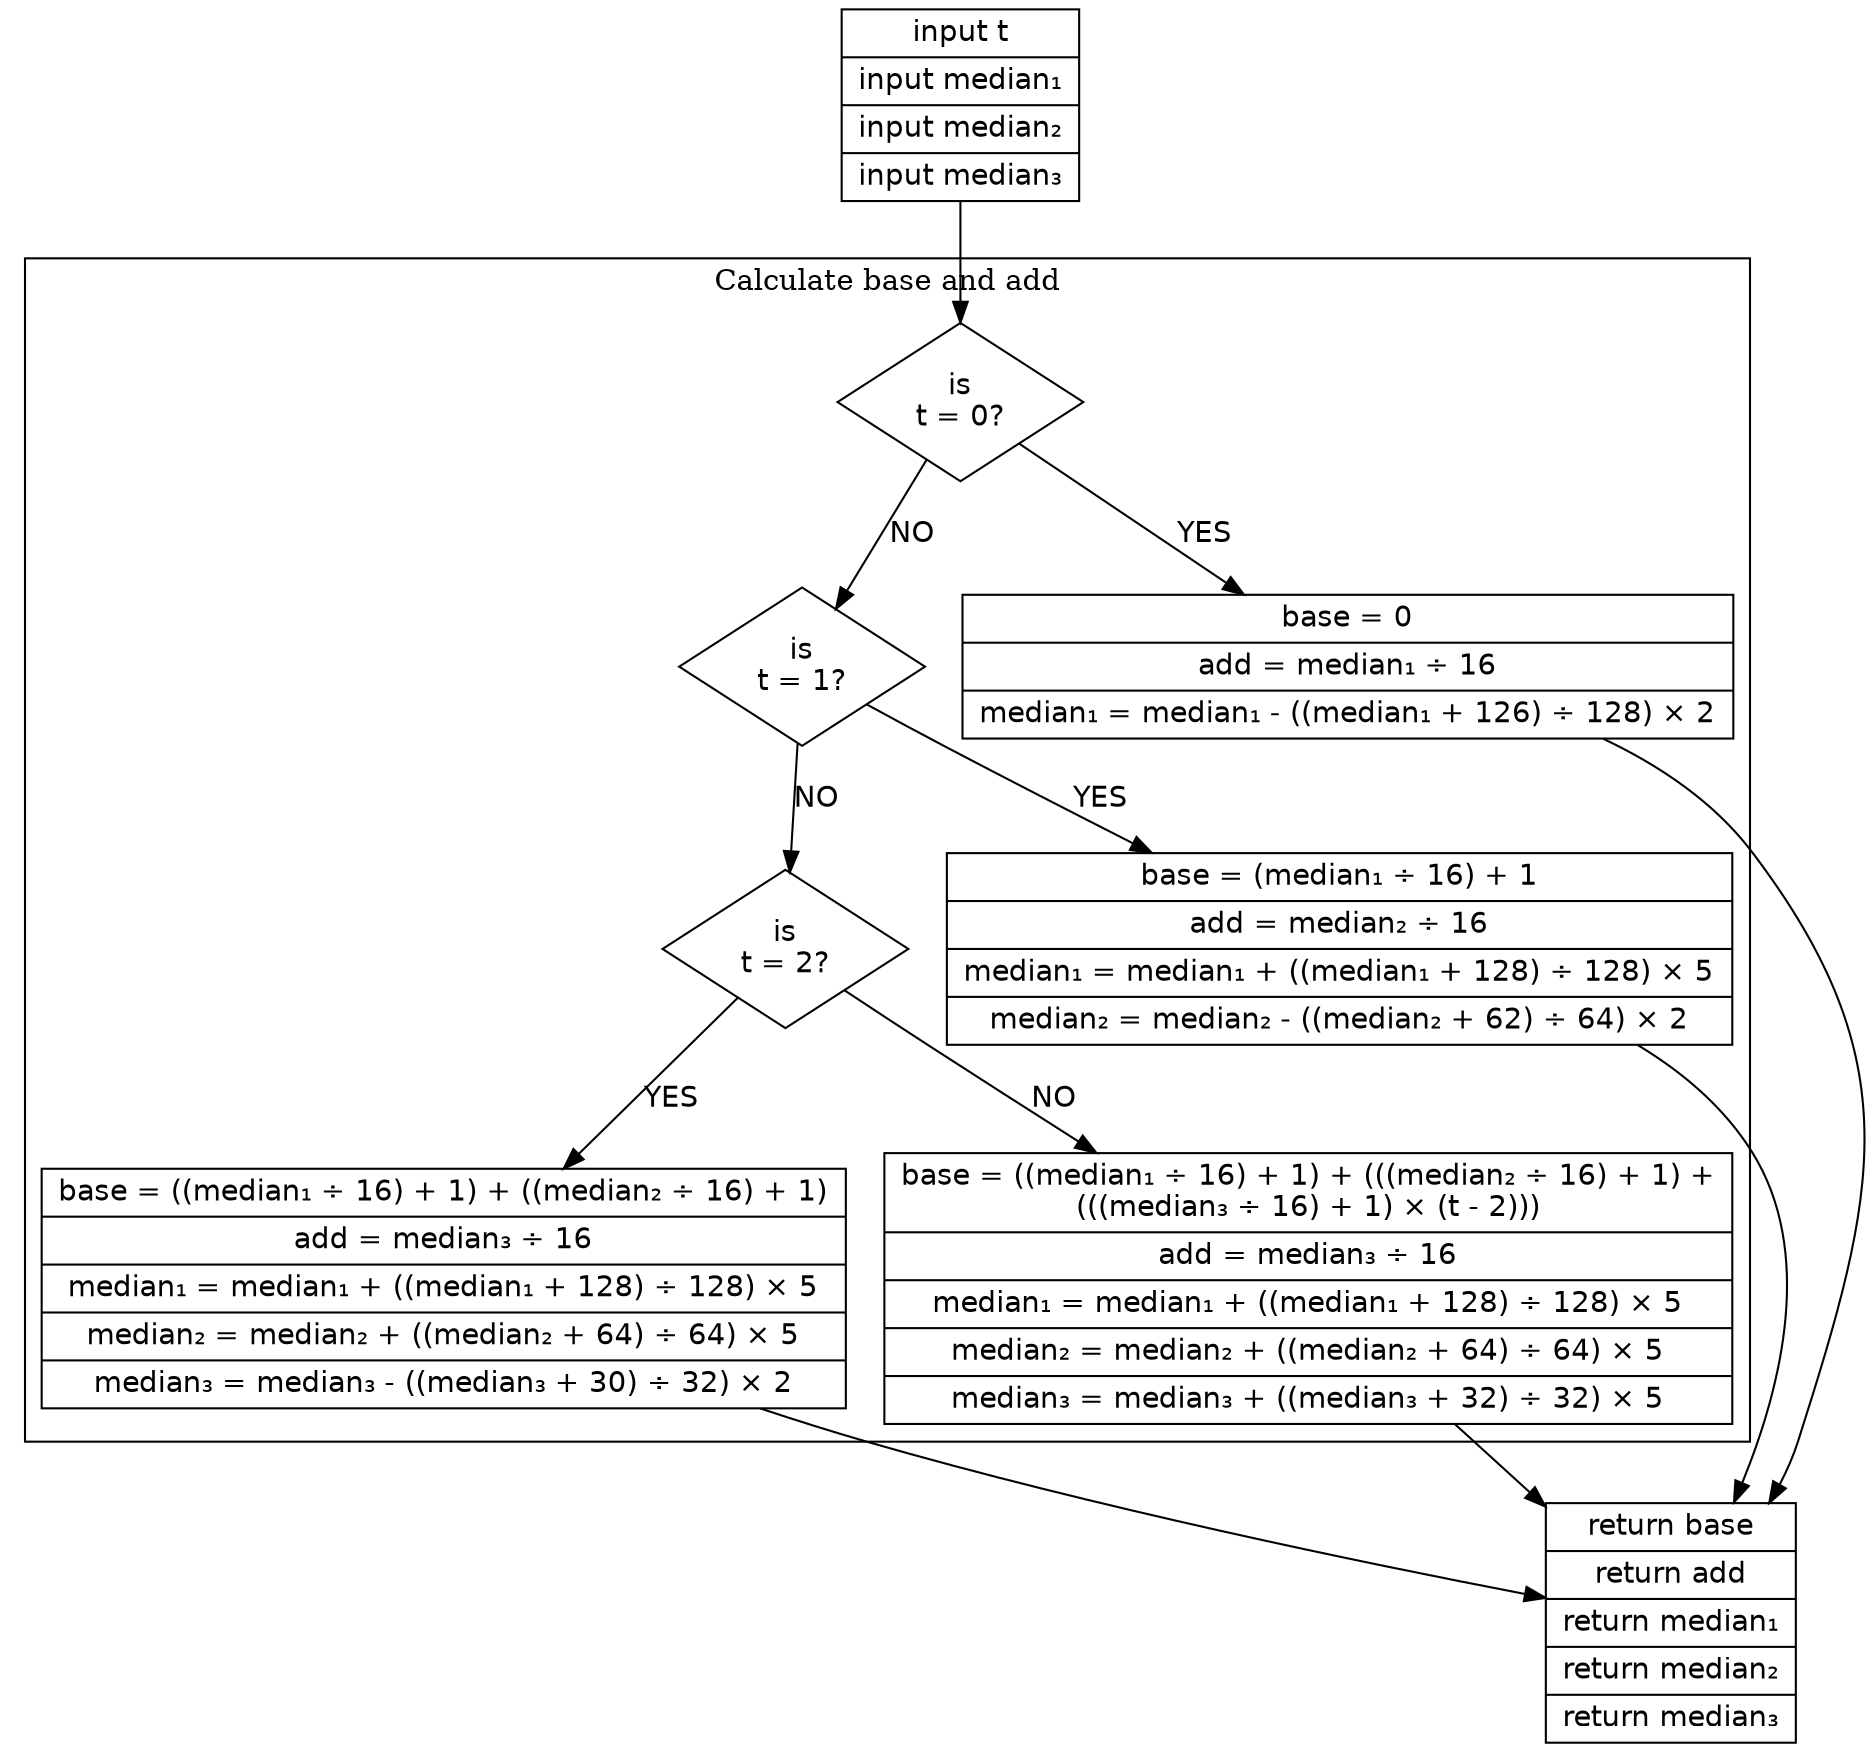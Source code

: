 digraph wavpack_residual2 {
  node [fontname="DejaVuSans"];
  edge [fontname="DejaVuSans"];
  init [shape=record,label="{input t|input median₁|input median₂|input median₃}"];
  done [shape=record,label="{return base|return add|return median₁|return median₂|return median₃}"];

  subgraph cluster_t {
    label="Calculate base and add";

    test_t_0 [shape=diamond,label="is\nt = 0?"];
    test_t_1 [shape=diamond,label="is\nt = 1?"];
    test_t_2 [shape=diamond,label="is\nt = 2?"];

    t_0 [shape=record,label="{base = 0|add = median₁ ÷ 16|median₁ = median₁ - ((median₁ + 126) ÷ 128) × 2}"];
    t_1 [shape=record,label="{base = (median₁ ÷ 16) + 1|add = median₂ ÷ 16|median₁ = median₁ + ((median₁ + 128) ÷ 128) × 5|median₂ = median₂ - ((median₂ + 62) ÷ 64) × 2}"];
    t_2 [shape=record,label="{base = ((median₁ ÷ 16) + 1) + ((median₂ ÷ 16) + 1)|add = median₃ ÷ 16|median₁ = median₁ + ((median₁ + 128) ÷ 128) × 5|median₂ = median₂ + ((median₂ + 64) ÷ 64) × 5|median₃ = median₃ - ((median₃ + 30) ÷ 32) × 2}"];

    t_default [shape=record,label="{base = ((median₁ ÷ 16) + 1) + (((median₂ ÷ 16) + 1) +\n(((median₃ ÷ 16) + 1) × (t - 2)))|add = median₃ ÷ 16|median₁ = median₁ + ((median₁ + 128) ÷ 128) × 5|median₂ = median₂ + ((median₂ + 64) ÷ 64) × 5|median₃ = median₃ + ((median₃ + 32) ÷ 32) × 5}"];
  }

  init -> test_t_0;
  test_t_0 -> test_t_1 [label="NO"];
  test_t_1 -> test_t_2 [label="NO"];
  test_t_2 -> t_default [label="NO"];
  test_t_0 -> t_0 [label="YES"];
  test_t_1 -> t_1 [label="YES"];
  test_t_2 -> t_2 [label="YES"];

  t_0 -> done;
  t_1 -> done;
  t_2 -> done;
  t_default -> done;
}

